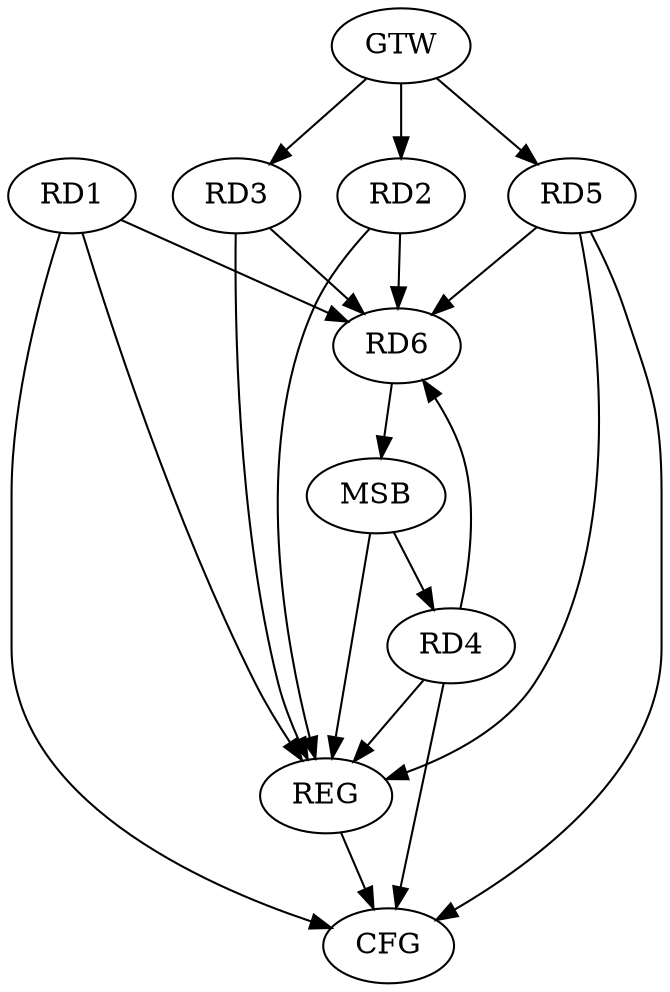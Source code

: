 strict digraph G {
  RD1 [ label="RD1" ];
  RD2 [ label="RD2" ];
  RD3 [ label="RD3" ];
  RD4 [ label="RD4" ];
  RD5 [ label="RD5" ];
  RD6 [ label="RD6" ];
  GTW [ label="GTW" ];
  REG [ label="REG" ];
  MSB [ label="MSB" ];
  CFG [ label="CFG" ];
  RD2 -> RD6;
  RD3 -> RD6;
  GTW -> RD2;
  GTW -> RD3;
  GTW -> RD5;
  RD1 -> REG;
  RD2 -> REG;
  RD3 -> REG;
  RD4 -> REG;
  RD5 -> REG;
  RD6 -> MSB;
  MSB -> RD4;
  MSB -> REG;
  RD1 -> CFG;
  RD5 -> CFG;
  RD4 -> CFG;
  REG -> CFG;
  RD1 -> RD6;
  RD4 -> RD6;
  RD5 -> RD6;
}
